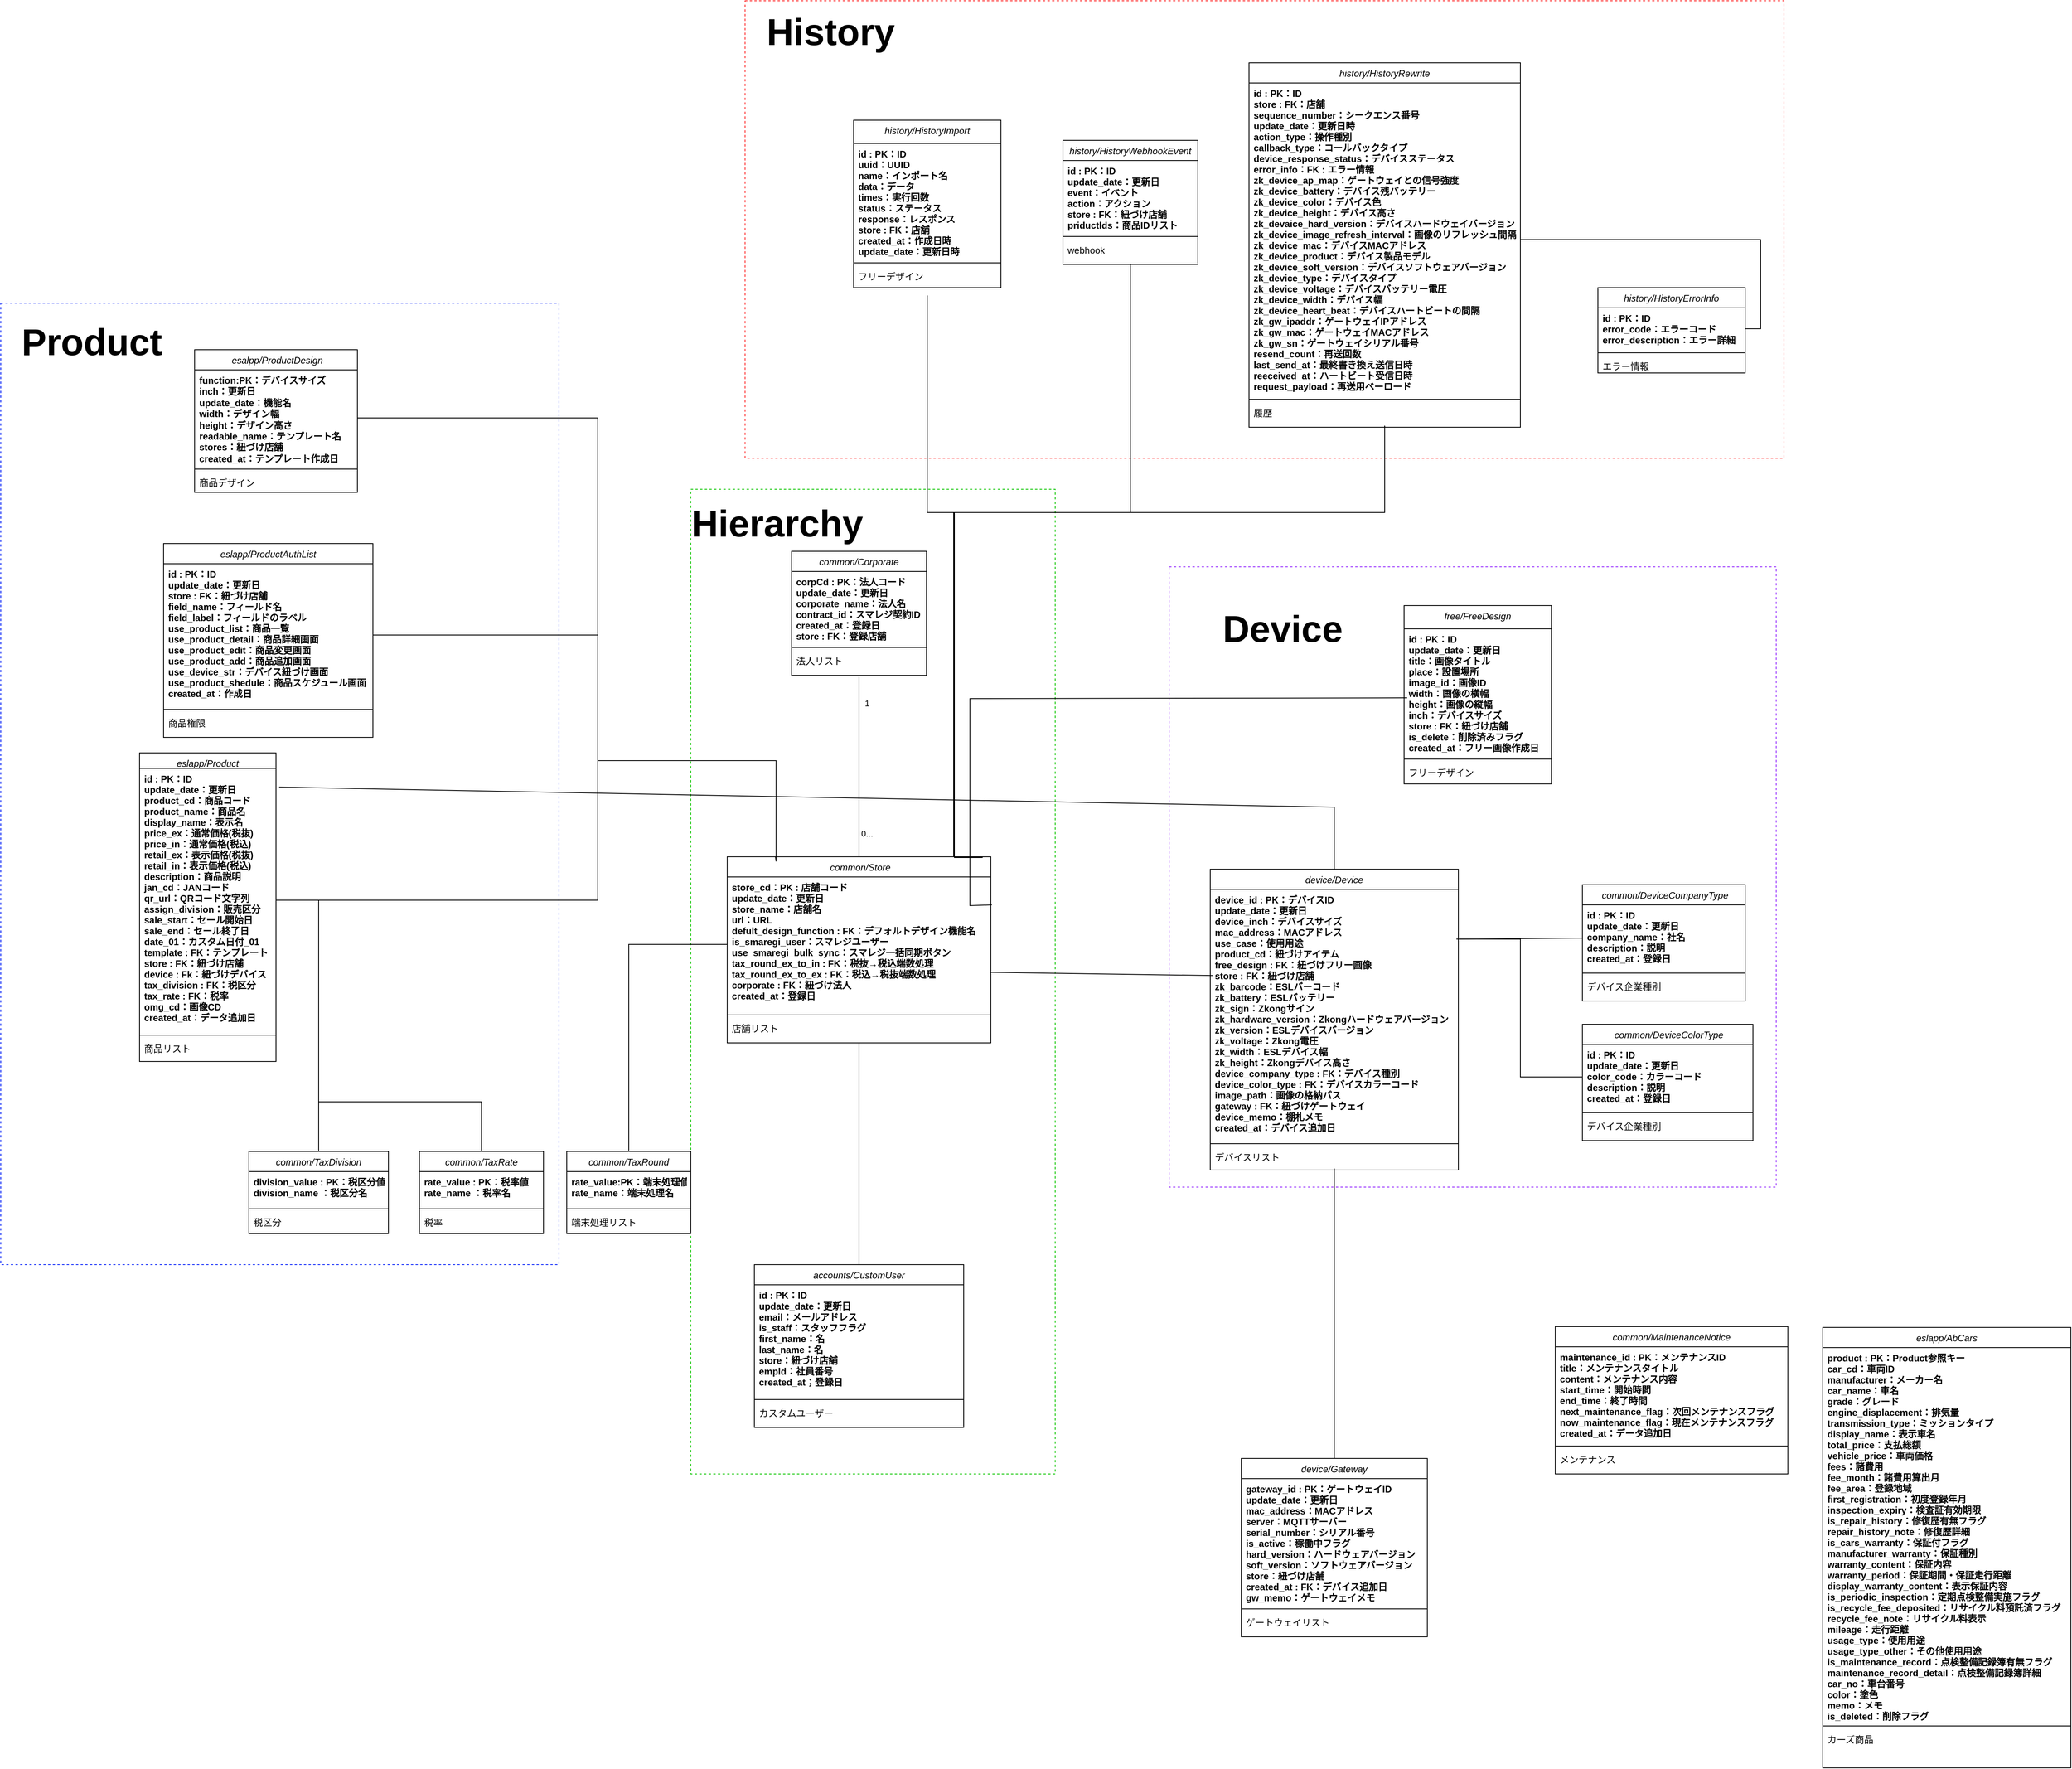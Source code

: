 <mxfile version="28.2.7">
  <diagram id="C5RBs43oDa-KdzZeNtuy" name="Page-1">
    <mxGraphModel dx="5580" dy="3646" grid="1" gridSize="10" guides="1" tooltips="1" connect="1" arrows="1" fold="1" page="1" pageScale="1" pageWidth="827" pageHeight="1169" math="0" shadow="0">
      <root>
        <mxCell id="WIyWlLk6GJQsqaUBKTNV-0" />
        <mxCell id="WIyWlLk6GJQsqaUBKTNV-1" parent="WIyWlLk6GJQsqaUBKTNV-0" />
        <mxCell id="QFx3BXkkmOUDL_PEr2bq-45" value="" style="rounded=0;whiteSpace=wrap;html=1;fillColor=none;dashed=1;strokeColor=#9933FF;" vertex="1" parent="WIyWlLk6GJQsqaUBKTNV-1">
          <mxGeometry x="827" y="-30" width="783" height="800" as="geometry" />
        </mxCell>
        <mxCell id="QFx3BXkkmOUDL_PEr2bq-41" value="" style="rounded=0;whiteSpace=wrap;html=1;fillColor=none;dashed=1;strokeColor=light-dark(#16c809, #ededed);" vertex="1" parent="WIyWlLk6GJQsqaUBKTNV-1">
          <mxGeometry x="210" y="-130" width="470" height="1270" as="geometry" />
        </mxCell>
        <mxCell id="QFx3BXkkmOUDL_PEr2bq-38" value="" style="rounded=0;whiteSpace=wrap;html=1;fillColor=none;dashed=1;strokeColor=light-dark(#0b27f9, #ededed);" vertex="1" parent="WIyWlLk6GJQsqaUBKTNV-1">
          <mxGeometry x="-680" y="-370" width="720" height="1240" as="geometry" />
        </mxCell>
        <mxCell id="QFx3BXkkmOUDL_PEr2bq-35" value="" style="rounded=0;whiteSpace=wrap;html=1;dashed=1;strokeColor=#FF3333;gradientColor=none;fillColor=none;" vertex="1" parent="WIyWlLk6GJQsqaUBKTNV-1">
          <mxGeometry x="280" y="-760" width="1340" height="590" as="geometry" />
        </mxCell>
        <mxCell id="NXgZ4A84toReOTDwIVSD-4" value="common/Corporate" style="swimlane;fontStyle=2;align=center;verticalAlign=top;childLayout=stackLayout;horizontal=1;startSize=26;horizontalStack=0;resizeParent=1;resizeLast=0;collapsible=1;marginBottom=0;rounded=0;shadow=0;strokeWidth=1;fontSize=12;" parent="WIyWlLk6GJQsqaUBKTNV-1" vertex="1">
          <mxGeometry x="340" y="-50" width="174" height="160" as="geometry">
            <mxRectangle x="300" y="30" width="160" height="26" as="alternateBounds" />
          </mxGeometry>
        </mxCell>
        <mxCell id="NXgZ4A84toReOTDwIVSD-5" value="corpCd : PK：法人コード&#xa;update_date：更新日&#xa;corporate_name：法人名&#xa;contract_id：スマレジ契約ID&#xa;created_at：登録日&#xa;store : FK：登録店舗" style="text;align=left;verticalAlign=top;spacingLeft=4;spacingRight=4;overflow=hidden;rotatable=0;points=[[0,0.5],[1,0.5]];portConstraint=eastwest;fontStyle=1" parent="NXgZ4A84toReOTDwIVSD-4" vertex="1">
          <mxGeometry y="26" width="174" height="94" as="geometry" />
        </mxCell>
        <mxCell id="NXgZ4A84toReOTDwIVSD-6" value="" style="line;html=1;strokeWidth=1;align=left;verticalAlign=middle;spacingTop=-1;spacingLeft=3;spacingRight=3;rotatable=0;labelPosition=right;points=[];portConstraint=eastwest;" parent="NXgZ4A84toReOTDwIVSD-4" vertex="1">
          <mxGeometry y="120" width="174" height="8" as="geometry" />
        </mxCell>
        <mxCell id="NXgZ4A84toReOTDwIVSD-7" value="法人リスト&#xa;" style="text;align=left;verticalAlign=top;spacingLeft=4;spacingRight=4;overflow=hidden;rotatable=0;points=[[0,0.5],[1,0.5]];portConstraint=eastwest;" parent="NXgZ4A84toReOTDwIVSD-4" vertex="1">
          <mxGeometry y="128" width="174" height="28" as="geometry" />
        </mxCell>
        <mxCell id="NXgZ4A84toReOTDwIVSD-8" style="edgeStyle=orthogonalEdgeStyle;rounded=0;orthogonalLoop=1;jettySize=auto;html=1;entryX=0.5;entryY=1;entryDx=0;entryDy=0;endArrow=none;endFill=0;" parent="WIyWlLk6GJQsqaUBKTNV-1" source="NXgZ4A84toReOTDwIVSD-11" target="NXgZ4A84toReOTDwIVSD-4" edge="1">
          <mxGeometry relative="1" as="geometry" />
        </mxCell>
        <mxCell id="NXgZ4A84toReOTDwIVSD-9" value="0..." style="edgeLabel;html=1;align=center;verticalAlign=middle;resizable=0;points=[];" parent="NXgZ4A84toReOTDwIVSD-8" vertex="1" connectable="0">
          <mxGeometry x="-0.743" relative="1" as="geometry">
            <mxPoint x="10" as="offset" />
          </mxGeometry>
        </mxCell>
        <mxCell id="NXgZ4A84toReOTDwIVSD-10" value="1" style="edgeLabel;html=1;align=center;verticalAlign=middle;resizable=0;points=[];" parent="NXgZ4A84toReOTDwIVSD-8" vertex="1" connectable="0">
          <mxGeometry x="0.698" y="1" relative="1" as="geometry">
            <mxPoint x="11" as="offset" />
          </mxGeometry>
        </mxCell>
        <mxCell id="QFx3BXkkmOUDL_PEr2bq-30" style="edgeStyle=orthogonalEdgeStyle;rounded=0;orthogonalLoop=1;jettySize=auto;html=1;entryX=0.5;entryY=0;entryDx=0;entryDy=0;endArrow=none;endFill=0;" edge="1" parent="WIyWlLk6GJQsqaUBKTNV-1" source="NXgZ4A84toReOTDwIVSD-11" target="QFx3BXkkmOUDL_PEr2bq-25">
          <mxGeometry relative="1" as="geometry" />
        </mxCell>
        <mxCell id="NXgZ4A84toReOTDwIVSD-11" value=" common/Store" style="swimlane;fontStyle=2;align=center;verticalAlign=top;childLayout=stackLayout;horizontal=1;startSize=26;horizontalStack=0;resizeParent=1;resizeLast=0;collapsible=1;marginBottom=0;rounded=0;shadow=0;strokeWidth=1;" parent="WIyWlLk6GJQsqaUBKTNV-1" vertex="1">
          <mxGeometry x="257" y="344" width="340" height="240" as="geometry">
            <mxRectangle x="300" y="30" width="160" height="26" as="alternateBounds" />
          </mxGeometry>
        </mxCell>
        <mxCell id="NXgZ4A84toReOTDwIVSD-12" value="store_cd：PK : 店舗コード&#xa;update_date：更新日&#xa;store_name：店舗名&#xa;url：URL&#xa;defult_design_function : FK：デフォルトデザイン機能名&#xa;is_smaregi_user：スマレジユーザー&#xa;use_smaregi_bulk_sync：スマレジ一括同期ボタン&#xa;tax_round_ex_to_in : FK：税抜→税込端数処理&#xa;tax_round_ex_to_ex : FK：税込→税抜端数処理&#xa;corporate : FK：紐づけ法人&#xa;created_at：登録日" style="text;align=left;verticalAlign=top;spacingLeft=4;spacingRight=4;overflow=hidden;rotatable=0;points=[[0,0.5],[1,0.5]];portConstraint=eastwest;fontStyle=1" parent="NXgZ4A84toReOTDwIVSD-11" vertex="1">
          <mxGeometry y="26" width="340" height="174" as="geometry" />
        </mxCell>
        <mxCell id="NXgZ4A84toReOTDwIVSD-13" value="" style="line;html=1;strokeWidth=1;align=left;verticalAlign=middle;spacingTop=-1;spacingLeft=3;spacingRight=3;rotatable=0;labelPosition=right;points=[];portConstraint=eastwest;" parent="NXgZ4A84toReOTDwIVSD-11" vertex="1">
          <mxGeometry y="200" width="340" height="8" as="geometry" />
        </mxCell>
        <mxCell id="NXgZ4A84toReOTDwIVSD-14" value="店舗リスト" style="text;align=left;verticalAlign=top;spacingLeft=4;spacingRight=4;overflow=hidden;rotatable=0;points=[[0,0.5],[1,0.5]];portConstraint=eastwest;" parent="NXgZ4A84toReOTDwIVSD-11" vertex="1">
          <mxGeometry y="208" width="340" height="32" as="geometry" />
        </mxCell>
        <mxCell id="NXgZ4A84toReOTDwIVSD-25" value="common/TaxRound" style="swimlane;fontStyle=2;align=center;verticalAlign=top;childLayout=stackLayout;horizontal=1;startSize=26;horizontalStack=0;resizeParent=1;resizeLast=0;collapsible=1;marginBottom=0;rounded=0;shadow=0;strokeWidth=1;" parent="WIyWlLk6GJQsqaUBKTNV-1" vertex="1">
          <mxGeometry x="50" y="724" width="160" height="106" as="geometry">
            <mxRectangle x="300" y="30" width="160" height="26" as="alternateBounds" />
          </mxGeometry>
        </mxCell>
        <mxCell id="NXgZ4A84toReOTDwIVSD-26" value="rate_value:PK：端末処理値&#xa;rate_name：端末処理名" style="text;align=left;verticalAlign=top;spacingLeft=4;spacingRight=4;overflow=hidden;rotatable=0;points=[[0,0.5],[1,0.5]];portConstraint=eastwest;fontStyle=1" parent="NXgZ4A84toReOTDwIVSD-25" vertex="1">
          <mxGeometry y="26" width="160" height="44" as="geometry" />
        </mxCell>
        <mxCell id="NXgZ4A84toReOTDwIVSD-27" value="" style="line;html=1;strokeWidth=1;align=left;verticalAlign=middle;spacingTop=-1;spacingLeft=3;spacingRight=3;rotatable=0;labelPosition=right;points=[];portConstraint=eastwest;" parent="NXgZ4A84toReOTDwIVSD-25" vertex="1">
          <mxGeometry y="70" width="160" height="8" as="geometry" />
        </mxCell>
        <mxCell id="NXgZ4A84toReOTDwIVSD-28" value="端末処理リスト" style="text;align=left;verticalAlign=top;spacingLeft=4;spacingRight=4;overflow=hidden;rotatable=0;points=[[0,0.5],[1,0.5]];portConstraint=eastwest;" parent="NXgZ4A84toReOTDwIVSD-25" vertex="1">
          <mxGeometry y="78" width="160" height="28" as="geometry" />
        </mxCell>
        <mxCell id="Pno1ttmy5kFu47ZSBByE-0" value="&lt;span style=&quot;font-style: italic; font-weight: 400; text-wrap-mode: nowrap;&quot;&gt;&amp;nbsp;esalpp/ProductDesign&lt;/span&gt;" style="swimlane;fontStyle=1;align=center;verticalAlign=top;childLayout=stackLayout;horizontal=1;startSize=26;horizontalStack=0;resizeParent=1;resizeParentMax=0;resizeLast=0;collapsible=1;marginBottom=0;whiteSpace=wrap;html=1;" parent="WIyWlLk6GJQsqaUBKTNV-1" vertex="1">
          <mxGeometry x="-430" y="-310" width="210" height="184" as="geometry" />
        </mxCell>
        <mxCell id="Pno1ttmy5kFu47ZSBByE-1" value="&lt;span style=&quot;font-weight: 700; text-wrap-mode: nowrap;&quot;&gt;function:PK：デバイスサイズ&lt;/span&gt;&lt;br style=&quot;padding: 0px; margin: 0px; font-weight: 700; text-wrap-mode: nowrap;&quot;&gt;&lt;span style=&quot;font-weight: 700; text-wrap-mode: nowrap;&quot;&gt;inch：更新日&lt;/span&gt;&lt;br style=&quot;padding: 0px; margin: 0px; font-weight: 700; text-wrap-mode: nowrap;&quot;&gt;&lt;span style=&quot;font-weight: 700; text-wrap-mode: nowrap;&quot;&gt;update_date：機能名&lt;/span&gt;&lt;br style=&quot;padding: 0px; margin: 0px; font-weight: 700; text-wrap-mode: nowrap;&quot;&gt;&lt;span style=&quot;font-weight: 700; text-wrap-mode: nowrap;&quot;&gt;width：デザイン幅&lt;/span&gt;&lt;br style=&quot;padding: 0px; margin: 0px; font-weight: 700; text-wrap-mode: nowrap;&quot;&gt;&lt;span style=&quot;font-weight: 700; text-wrap-mode: nowrap;&quot;&gt;height：デザイン高さ&lt;/span&gt;&lt;br style=&quot;padding: 0px; margin: 0px; font-weight: 700; text-wrap-mode: nowrap;&quot;&gt;&lt;span style=&quot;font-weight: 700; text-wrap-mode: nowrap;&quot;&gt;readable_name：テンプレート名&lt;/span&gt;&lt;div&gt;&lt;span style=&quot;font-weight: 700; text-wrap-mode: nowrap;&quot;&gt;stores：紐づけ店舗&lt;/span&gt;&lt;/div&gt;&lt;div&gt;&lt;span style=&quot;font-weight: 700; text-wrap-mode: nowrap;&quot;&gt;created_at：テンプレート作成日&lt;/span&gt;&lt;/div&gt;" style="text;strokeColor=none;fillColor=none;align=left;verticalAlign=top;spacingLeft=4;spacingRight=4;overflow=hidden;rotatable=0;points=[[0,0.5],[1,0.5]];portConstraint=eastwest;whiteSpace=wrap;html=1;" parent="Pno1ttmy5kFu47ZSBByE-0" vertex="1">
          <mxGeometry y="26" width="210" height="124" as="geometry" />
        </mxCell>
        <mxCell id="Pno1ttmy5kFu47ZSBByE-2" value="" style="line;strokeWidth=1;fillColor=none;align=left;verticalAlign=middle;spacingTop=-1;spacingLeft=3;spacingRight=3;rotatable=0;labelPosition=right;points=[];portConstraint=eastwest;strokeColor=inherit;" parent="Pno1ttmy5kFu47ZSBByE-0" vertex="1">
          <mxGeometry y="150" width="210" height="8" as="geometry" />
        </mxCell>
        <mxCell id="Pno1ttmy5kFu47ZSBByE-3" value="商品デザイン" style="text;strokeColor=none;fillColor=none;align=left;verticalAlign=top;spacingLeft=4;spacingRight=4;overflow=hidden;rotatable=0;points=[[0,0.5],[1,0.5]];portConstraint=eastwest;whiteSpace=wrap;html=1;" parent="Pno1ttmy5kFu47ZSBByE-0" vertex="1">
          <mxGeometry y="158" width="210" height="26" as="geometry" />
        </mxCell>
        <mxCell id="AQlH8xHfYI-n4TNM5PLH-1" value="device/Device" style="swimlane;fontStyle=2;align=center;verticalAlign=top;childLayout=stackLayout;horizontal=1;startSize=26;horizontalStack=0;resizeParent=1;resizeLast=0;collapsible=1;marginBottom=0;rounded=0;shadow=0;strokeWidth=1;" parent="WIyWlLk6GJQsqaUBKTNV-1" vertex="1">
          <mxGeometry x="880" y="360" width="320" height="388" as="geometry">
            <mxRectangle x="300" y="30" width="160" height="26" as="alternateBounds" />
          </mxGeometry>
        </mxCell>
        <mxCell id="AQlH8xHfYI-n4TNM5PLH-2" value="device_id : PK：デバイスID&#xa;update_date：更新日&#xa;device_inch：デバイスサイズ&#xa;mac_address：MACアドレス&#xa;use_case：使用用途&#xa;product_cd：紐づけアイテム&#xa;free_design : FK：紐づけフリー画像&#xa;store : FK：紐づけ店舗&#xa;zk_barcode：ESLバーコード&#xa;zk_battery：ESLバッテリー&#xa;zk_sign：Zkongサイン&#xa;zk_hardware_version：Zkongハードウェアバージョン&#xa;zk_version：ESLデバイスバージョン&#xa;zk_voltage：Zkong電圧&#xa;zk_width：ESLデバイス幅&#xa;zk_height：Zkongデバイス高さ&#xa;device_company_type : FK：デバイス種別&#xa;device_color_type : FK：デバイスカラーコード&#xa;image_path：画像の格納パス&#xa;gateway : FK：紐づけゲートウェイ&#xa;device_memo：棚札メモ&#xa;created_at：デバイス追加日" style="text;align=left;verticalAlign=top;spacingLeft=4;spacingRight=4;overflow=hidden;rotatable=0;points=[[0,0.5],[1,0.5]];portConstraint=eastwest;fontStyle=1" parent="AQlH8xHfYI-n4TNM5PLH-1" vertex="1">
          <mxGeometry y="26" width="320" height="324" as="geometry" />
        </mxCell>
        <mxCell id="AQlH8xHfYI-n4TNM5PLH-3" value="" style="line;html=1;strokeWidth=1;align=left;verticalAlign=middle;spacingTop=-1;spacingLeft=3;spacingRight=3;rotatable=0;labelPosition=right;points=[];portConstraint=eastwest;" parent="AQlH8xHfYI-n4TNM5PLH-1" vertex="1">
          <mxGeometry y="350" width="320" height="8" as="geometry" />
        </mxCell>
        <mxCell id="AQlH8xHfYI-n4TNM5PLH-4" value="デバイスリスト" style="text;align=left;verticalAlign=top;spacingLeft=4;spacingRight=4;overflow=hidden;rotatable=0;points=[[0,0.5],[1,0.5]];portConstraint=eastwest;" parent="AQlH8xHfYI-n4TNM5PLH-1" vertex="1">
          <mxGeometry y="358" width="320" height="30" as="geometry" />
        </mxCell>
        <mxCell id="AQlH8xHfYI-n4TNM5PLH-5" value="device/Gateway" style="swimlane;fontStyle=2;align=center;verticalAlign=top;childLayout=stackLayout;horizontal=1;startSize=26;horizontalStack=0;resizeParent=1;resizeLast=0;collapsible=1;marginBottom=0;rounded=0;shadow=0;strokeWidth=1;" parent="WIyWlLk6GJQsqaUBKTNV-1" vertex="1">
          <mxGeometry x="920" y="1120" width="240" height="230" as="geometry">
            <mxRectangle x="300" y="30" width="160" height="26" as="alternateBounds" />
          </mxGeometry>
        </mxCell>
        <mxCell id="AQlH8xHfYI-n4TNM5PLH-6" value="gateway_id : PK：ゲートウェイID&#xa;update_date：更新日&#xa;mac_address：MACアドレス&#xa;server：MQTTサーバー&#xa;serial_number：シリアル番号&#xa;is_active：稼働中フラグ&#xa;hard_version：ハードウェアバージョン&#xa;soft_version：ソフトウェアバージョン&#xa;store：紐づけ店舗&#xa;created_at : FK：デバイス追加日&#xa;gw_memo：ゲートウェイメモ" style="text;align=left;verticalAlign=top;spacingLeft=4;spacingRight=4;overflow=hidden;rotatable=0;points=[[0,0.5],[1,0.5]];portConstraint=eastwest;fontStyle=1" parent="AQlH8xHfYI-n4TNM5PLH-5" vertex="1">
          <mxGeometry y="26" width="240" height="164" as="geometry" />
        </mxCell>
        <mxCell id="AQlH8xHfYI-n4TNM5PLH-7" value="" style="line;html=1;strokeWidth=1;align=left;verticalAlign=middle;spacingTop=-1;spacingLeft=3;spacingRight=3;rotatable=0;labelPosition=right;points=[];portConstraint=eastwest;" parent="AQlH8xHfYI-n4TNM5PLH-5" vertex="1">
          <mxGeometry y="190" width="240" height="8" as="geometry" />
        </mxCell>
        <mxCell id="AQlH8xHfYI-n4TNM5PLH-8" value="ゲートウェイリスト" style="text;align=left;verticalAlign=top;spacingLeft=4;spacingRight=4;overflow=hidden;rotatable=0;points=[[0,0.5],[1,0.5]];portConstraint=eastwest;" parent="AQlH8xHfYI-n4TNM5PLH-5" vertex="1">
          <mxGeometry y="198" width="240" height="32" as="geometry" />
        </mxCell>
        <mxCell id="AQlH8xHfYI-n4TNM5PLH-10" value=" common/DeviceCompanyType" style="swimlane;fontStyle=2;align=center;verticalAlign=top;childLayout=stackLayout;horizontal=1;startSize=26;horizontalStack=0;resizeParent=1;resizeLast=0;collapsible=1;marginBottom=0;rounded=0;shadow=0;strokeWidth=1;" parent="WIyWlLk6GJQsqaUBKTNV-1" vertex="1">
          <mxGeometry x="1360" y="380" width="210" height="150" as="geometry">
            <mxRectangle x="300" y="30" width="160" height="26" as="alternateBounds" />
          </mxGeometry>
        </mxCell>
        <mxCell id="AQlH8xHfYI-n4TNM5PLH-11" value="id : PK：ID&#xa;update_date：更新日&#xa;company_name：社名&#xa;description：説明&#xa;created_at：登録日" style="text;align=left;verticalAlign=top;spacingLeft=4;spacingRight=4;overflow=hidden;rotatable=0;points=[[0,0.5],[1,0.5]];portConstraint=eastwest;fontStyle=1" parent="AQlH8xHfYI-n4TNM5PLH-10" vertex="1">
          <mxGeometry y="26" width="210" height="84" as="geometry" />
        </mxCell>
        <mxCell id="AQlH8xHfYI-n4TNM5PLH-12" value="" style="line;html=1;strokeWidth=1;align=left;verticalAlign=middle;spacingTop=-1;spacingLeft=3;spacingRight=3;rotatable=0;labelPosition=right;points=[];portConstraint=eastwest;" parent="AQlH8xHfYI-n4TNM5PLH-10" vertex="1">
          <mxGeometry y="110" width="210" height="8" as="geometry" />
        </mxCell>
        <mxCell id="AQlH8xHfYI-n4TNM5PLH-13" value="デバイス企業種別" style="text;align=left;verticalAlign=top;spacingLeft=4;spacingRight=4;overflow=hidden;rotatable=0;points=[[0,0.5],[1,0.5]];portConstraint=eastwest;" parent="AQlH8xHfYI-n4TNM5PLH-10" vertex="1">
          <mxGeometry y="118" width="210" height="32" as="geometry" />
        </mxCell>
        <mxCell id="AQlH8xHfYI-n4TNM5PLH-17" value=" common/DeviceColorType" style="swimlane;fontStyle=2;align=center;verticalAlign=top;childLayout=stackLayout;horizontal=1;startSize=26;horizontalStack=0;resizeParent=1;resizeLast=0;collapsible=1;marginBottom=0;rounded=0;shadow=0;strokeWidth=1;" parent="WIyWlLk6GJQsqaUBKTNV-1" vertex="1">
          <mxGeometry x="1360" y="560" width="220" height="150" as="geometry">
            <mxRectangle x="300" y="30" width="160" height="26" as="alternateBounds" />
          </mxGeometry>
        </mxCell>
        <mxCell id="AQlH8xHfYI-n4TNM5PLH-18" value="id : PK：ID&#xa;update_date：更新日&#xa;color_code：カラーコード&#xa;description：説明&#xa;created_at：登録日" style="text;align=left;verticalAlign=top;spacingLeft=4;spacingRight=4;overflow=hidden;rotatable=0;points=[[0,0.5],[1,0.5]];portConstraint=eastwest;fontStyle=1" parent="AQlH8xHfYI-n4TNM5PLH-17" vertex="1">
          <mxGeometry y="26" width="220" height="84" as="geometry" />
        </mxCell>
        <mxCell id="AQlH8xHfYI-n4TNM5PLH-19" value="" style="line;html=1;strokeWidth=1;align=left;verticalAlign=middle;spacingTop=-1;spacingLeft=3;spacingRight=3;rotatable=0;labelPosition=right;points=[];portConstraint=eastwest;" parent="AQlH8xHfYI-n4TNM5PLH-17" vertex="1">
          <mxGeometry y="110" width="220" height="8" as="geometry" />
        </mxCell>
        <mxCell id="AQlH8xHfYI-n4TNM5PLH-20" value="デバイス企業種別" style="text;align=left;verticalAlign=top;spacingLeft=4;spacingRight=4;overflow=hidden;rotatable=0;points=[[0,0.5],[1,0.5]];portConstraint=eastwest;" parent="AQlH8xHfYI-n4TNM5PLH-17" vertex="1">
          <mxGeometry y="118" width="220" height="32" as="geometry" />
        </mxCell>
        <mxCell id="AQlH8xHfYI-n4TNM5PLH-22" style="edgeStyle=none;curved=1;rounded=0;orthogonalLoop=1;jettySize=auto;html=1;entryX=0.5;entryY=0.933;entryDx=0;entryDy=0;entryPerimeter=0;fontSize=12;startSize=8;endSize=8;endArrow=none;endFill=0;" parent="WIyWlLk6GJQsqaUBKTNV-1" source="AQlH8xHfYI-n4TNM5PLH-5" target="AQlH8xHfYI-n4TNM5PLH-4" edge="1">
          <mxGeometry relative="1" as="geometry" />
        </mxCell>
        <mxCell id="AQlH8xHfYI-n4TNM5PLH-24" style="edgeStyle=none;curved=1;rounded=0;orthogonalLoop=1;jettySize=auto;html=1;fontSize=12;startSize=8;endSize=8;exitX=0.996;exitY=0.707;exitDx=0;exitDy=0;exitPerimeter=0;endArrow=none;endFill=0;entryX=0.01;entryY=0.343;entryDx=0;entryDy=0;entryPerimeter=0;" parent="WIyWlLk6GJQsqaUBKTNV-1" source="NXgZ4A84toReOTDwIVSD-12" target="AQlH8xHfYI-n4TNM5PLH-2" edge="1">
          <mxGeometry relative="1" as="geometry">
            <mxPoint x="510" y="490" as="sourcePoint" />
          </mxGeometry>
        </mxCell>
        <mxCell id="AQlH8xHfYI-n4TNM5PLH-60" style="edgeStyle=none;curved=0;rounded=0;orthogonalLoop=1;jettySize=auto;html=1;entryX=0.5;entryY=0;entryDx=0;entryDy=0;fontSize=12;startSize=8;endSize=8;endArrow=none;endFill=0;" parent="WIyWlLk6GJQsqaUBKTNV-1" target="AQlH8xHfYI-n4TNM5PLH-46" edge="1">
          <mxGeometry relative="1" as="geometry">
            <Array as="points">
              <mxPoint x="-270" y="660" />
              <mxPoint x="-60" y="660" />
            </Array>
            <mxPoint x="-270" y="400" as="sourcePoint" />
          </mxGeometry>
        </mxCell>
        <mxCell id="AQlH8xHfYI-n4TNM5PLH-31" value="eslapp/Product" style="swimlane;fontStyle=2;align=center;verticalAlign=top;childLayout=stackLayout;horizontal=1;startSize=20;horizontalStack=0;resizeParent=1;resizeLast=0;collapsible=1;marginBottom=0;rounded=0;shadow=0;strokeWidth=1;" parent="WIyWlLk6GJQsqaUBKTNV-1" vertex="1">
          <mxGeometry x="-501" y="210" width="176" height="398" as="geometry">
            <mxRectangle x="300" y="30" width="160" height="26" as="alternateBounds" />
          </mxGeometry>
        </mxCell>
        <mxCell id="AQlH8xHfYI-n4TNM5PLH-32" value="id : PK：ID&#xa;update_date：更新日&#xa;product_cd：商品コード&#xa;product_name：商品名&#xa;display_name：表示名&#xa;price_ex：通常価格(税抜)&#xa;price_in：通常価格(税込)&#xa;retail_ex：表示価格(税抜)&#xa;retail_in：表示価格(税込)&#xa;description：商品説明&#xa;jan_cd：JANコード&#xa;qr_url：QRコード文字列&#xa;assign_division：販売区分&#xa;sale_start：セール開始日&#xa;sale_end：セール終了日&#xa;date_01：カスタム日付_01&#xa;template : FK：テンプレート&#xa;store : FK：紐づけ店舗&#xa;device : Fk：紐づけデバイス&#xa;tax_division : FK：税区分&#xa;tax_rate : FK：税率&#xa;omg_cd：画像CD&#xa;created_at：データ追加日" style="text;align=left;verticalAlign=top;spacingLeft=4;spacingRight=4;overflow=hidden;rotatable=0;points=[[0,0.5],[1,0.5]];portConstraint=eastwest;fontStyle=1" parent="AQlH8xHfYI-n4TNM5PLH-31" vertex="1">
          <mxGeometry y="20" width="176" height="340" as="geometry" />
        </mxCell>
        <mxCell id="AQlH8xHfYI-n4TNM5PLH-33" value="" style="line;html=1;strokeWidth=1;align=left;verticalAlign=middle;spacingTop=-1;spacingLeft=3;spacingRight=3;rotatable=0;labelPosition=right;points=[];portConstraint=eastwest;" parent="AQlH8xHfYI-n4TNM5PLH-31" vertex="1">
          <mxGeometry y="360" width="176" height="8" as="geometry" />
        </mxCell>
        <mxCell id="AQlH8xHfYI-n4TNM5PLH-34" value="商品リスト" style="text;align=left;verticalAlign=top;spacingLeft=4;spacingRight=4;overflow=hidden;rotatable=0;points=[[0,0.5],[1,0.5]];portConstraint=eastwest;" parent="AQlH8xHfYI-n4TNM5PLH-31" vertex="1">
          <mxGeometry y="368" width="176" height="30" as="geometry" />
        </mxCell>
        <mxCell id="AQlH8xHfYI-n4TNM5PLH-38" style="edgeStyle=none;curved=0;rounded=0;orthogonalLoop=1;jettySize=auto;html=1;entryX=0.5;entryY=0;entryDx=0;entryDy=0;fontSize=12;startSize=8;endSize=8;strokeColor=light-dark(#000000,#EDEDED);exitX=1.023;exitY=0.071;exitDx=0;exitDy=0;exitPerimeter=0;endArrow=none;endFill=0;" parent="WIyWlLk6GJQsqaUBKTNV-1" source="AQlH8xHfYI-n4TNM5PLH-32" target="AQlH8xHfYI-n4TNM5PLH-1" edge="1">
          <mxGeometry relative="1" as="geometry">
            <Array as="points">
              <mxPoint x="1040" y="280" />
            </Array>
          </mxGeometry>
        </mxCell>
        <mxCell id="AQlH8xHfYI-n4TNM5PLH-42" value="common/TaxDivision" style="swimlane;fontStyle=2;align=center;verticalAlign=top;childLayout=stackLayout;horizontal=1;startSize=26;horizontalStack=0;resizeParent=1;resizeLast=0;collapsible=1;marginBottom=0;rounded=0;shadow=0;strokeWidth=1;" parent="WIyWlLk6GJQsqaUBKTNV-1" vertex="1">
          <mxGeometry x="-360" y="724" width="180" height="106" as="geometry">
            <mxRectangle x="300" y="30" width="160" height="26" as="alternateBounds" />
          </mxGeometry>
        </mxCell>
        <mxCell id="AQlH8xHfYI-n4TNM5PLH-43" value="division_value : PK：税区分値&#xa;division_name ：税区分名" style="text;align=left;verticalAlign=top;spacingLeft=4;spacingRight=4;overflow=hidden;rotatable=0;points=[[0,0.5],[1,0.5]];portConstraint=eastwest;fontStyle=1" parent="AQlH8xHfYI-n4TNM5PLH-42" vertex="1">
          <mxGeometry y="26" width="180" height="44" as="geometry" />
        </mxCell>
        <mxCell id="AQlH8xHfYI-n4TNM5PLH-44" value="" style="line;html=1;strokeWidth=1;align=left;verticalAlign=middle;spacingTop=-1;spacingLeft=3;spacingRight=3;rotatable=0;labelPosition=right;points=[];portConstraint=eastwest;" parent="AQlH8xHfYI-n4TNM5PLH-42" vertex="1">
          <mxGeometry y="70" width="180" height="8" as="geometry" />
        </mxCell>
        <mxCell id="AQlH8xHfYI-n4TNM5PLH-45" value="税区分" style="text;align=left;verticalAlign=top;spacingLeft=4;spacingRight=4;overflow=hidden;rotatable=0;points=[[0,0.5],[1,0.5]];portConstraint=eastwest;" parent="AQlH8xHfYI-n4TNM5PLH-42" vertex="1">
          <mxGeometry y="78" width="180" height="28" as="geometry" />
        </mxCell>
        <mxCell id="AQlH8xHfYI-n4TNM5PLH-46" value="common/TaxRate" style="swimlane;fontStyle=2;align=center;verticalAlign=top;childLayout=stackLayout;horizontal=1;startSize=26;horizontalStack=0;resizeParent=1;resizeLast=0;collapsible=1;marginBottom=0;rounded=0;shadow=0;strokeWidth=1;" parent="WIyWlLk6GJQsqaUBKTNV-1" vertex="1">
          <mxGeometry x="-140" y="724" width="160" height="106" as="geometry">
            <mxRectangle x="300" y="30" width="160" height="26" as="alternateBounds" />
          </mxGeometry>
        </mxCell>
        <mxCell id="AQlH8xHfYI-n4TNM5PLH-47" value="rate_value : PK：税率値&#xa;rate_name ：税率名" style="text;align=left;verticalAlign=top;spacingLeft=4;spacingRight=4;overflow=hidden;rotatable=0;points=[[0,0.5],[1,0.5]];portConstraint=eastwest;fontStyle=1" parent="AQlH8xHfYI-n4TNM5PLH-46" vertex="1">
          <mxGeometry y="26" width="160" height="44" as="geometry" />
        </mxCell>
        <mxCell id="AQlH8xHfYI-n4TNM5PLH-48" value="" style="line;html=1;strokeWidth=1;align=left;verticalAlign=middle;spacingTop=-1;spacingLeft=3;spacingRight=3;rotatable=0;labelPosition=right;points=[];portConstraint=eastwest;" parent="AQlH8xHfYI-n4TNM5PLH-46" vertex="1">
          <mxGeometry y="70" width="160" height="8" as="geometry" />
        </mxCell>
        <mxCell id="AQlH8xHfYI-n4TNM5PLH-49" value="税率" style="text;align=left;verticalAlign=top;spacingLeft=4;spacingRight=4;overflow=hidden;rotatable=0;points=[[0,0.5],[1,0.5]];portConstraint=eastwest;" parent="AQlH8xHfYI-n4TNM5PLH-46" vertex="1">
          <mxGeometry y="78" width="160" height="28" as="geometry" />
        </mxCell>
        <mxCell id="AQlH8xHfYI-n4TNM5PLH-54" value="common/MaintenanceNotice" style="swimlane;fontStyle=2;align=center;verticalAlign=top;childLayout=stackLayout;horizontal=1;startSize=26;horizontalStack=0;resizeParent=1;resizeLast=0;collapsible=1;marginBottom=0;rounded=0;shadow=0;strokeWidth=1;" parent="WIyWlLk6GJQsqaUBKTNV-1" vertex="1">
          <mxGeometry x="1325" y="950" width="300" height="190" as="geometry">
            <mxRectangle x="300" y="30" width="160" height="26" as="alternateBounds" />
          </mxGeometry>
        </mxCell>
        <mxCell id="AQlH8xHfYI-n4TNM5PLH-55" value="maintenance_id : PK：メンテナンスID&#xa;title：メンテナンスタイトル&#xa;content：メンテナンス内容&#xa;start_time：開始時間&#xa;end_time：終了時間&#xa;next_maintenance_flag：次回メンテナンスフラグ&#xa;now_maintenance_flag：現在メンテナンスフラグ&#xa;created_at：データ追加日" style="text;align=left;verticalAlign=top;spacingLeft=4;spacingRight=4;overflow=hidden;rotatable=0;points=[[0,0.5],[1,0.5]];portConstraint=eastwest;fontStyle=1" parent="AQlH8xHfYI-n4TNM5PLH-54" vertex="1">
          <mxGeometry y="26" width="300" height="124" as="geometry" />
        </mxCell>
        <mxCell id="AQlH8xHfYI-n4TNM5PLH-56" value="" style="line;html=1;strokeWidth=1;align=left;verticalAlign=middle;spacingTop=-1;spacingLeft=3;spacingRight=3;rotatable=0;labelPosition=right;points=[];portConstraint=eastwest;" parent="AQlH8xHfYI-n4TNM5PLH-54" vertex="1">
          <mxGeometry y="150" width="300" height="8" as="geometry" />
        </mxCell>
        <mxCell id="AQlH8xHfYI-n4TNM5PLH-57" value="メンテナンス" style="text;align=left;verticalAlign=top;spacingLeft=4;spacingRight=4;overflow=hidden;rotatable=0;points=[[0,0.5],[1,0.5]];portConstraint=eastwest;" parent="AQlH8xHfYI-n4TNM5PLH-54" vertex="1">
          <mxGeometry y="158" width="300" height="32" as="geometry" />
        </mxCell>
        <mxCell id="AQlH8xHfYI-n4TNM5PLH-58" style="edgeStyle=none;curved=0;rounded=0;orthogonalLoop=1;jettySize=auto;html=1;entryX=0.5;entryY=0;entryDx=0;entryDy=0;fontSize=12;startSize=8;endSize=8;endArrow=none;endFill=0;" parent="WIyWlLk6GJQsqaUBKTNV-1" source="AQlH8xHfYI-n4TNM5PLH-32" target="AQlH8xHfYI-n4TNM5PLH-42" edge="1">
          <mxGeometry relative="1" as="geometry">
            <Array as="points">
              <mxPoint x="-270" y="400" />
            </Array>
          </mxGeometry>
        </mxCell>
        <mxCell id="AQlH8xHfYI-n4TNM5PLH-61" value="eslapp/ProductAuthList" style="swimlane;fontStyle=2;align=center;verticalAlign=top;childLayout=stackLayout;horizontal=1;startSize=26;horizontalStack=0;resizeParent=1;resizeLast=0;collapsible=1;marginBottom=0;rounded=0;shadow=0;strokeWidth=1;" parent="WIyWlLk6GJQsqaUBKTNV-1" vertex="1">
          <mxGeometry x="-470" y="-60" width="270" height="250" as="geometry">
            <mxRectangle x="300" y="30" width="160" height="26" as="alternateBounds" />
          </mxGeometry>
        </mxCell>
        <mxCell id="AQlH8xHfYI-n4TNM5PLH-62" value="id : PK：ID&#xa;update_date：更新日&#xa;store : FK：紐づけ店舗&#xa;field_name：フィールド名&#xa;field_label：フィールドのラベル&#xa;use_product_list：商品一覧&#xa;use_product_detail：商品詳細画面&#xa;use_product_edit：商品変更画面&#xa;use_product_add：商品追加画面&#xa;use_device_str：デバイス紐づけ画面&#xa;use_product_shedule：商品スケジュール画面&#xa;created_at：作成日" style="text;align=left;verticalAlign=top;spacingLeft=4;spacingRight=4;overflow=hidden;rotatable=0;points=[[0,0.5],[1,0.5]];portConstraint=eastwest;fontStyle=1" parent="AQlH8xHfYI-n4TNM5PLH-61" vertex="1">
          <mxGeometry y="26" width="270" height="184" as="geometry" />
        </mxCell>
        <mxCell id="AQlH8xHfYI-n4TNM5PLH-63" value="" style="line;html=1;strokeWidth=1;align=left;verticalAlign=middle;spacingTop=-1;spacingLeft=3;spacingRight=3;rotatable=0;labelPosition=right;points=[];portConstraint=eastwest;" parent="AQlH8xHfYI-n4TNM5PLH-61" vertex="1">
          <mxGeometry y="210" width="270" height="8" as="geometry" />
        </mxCell>
        <mxCell id="AQlH8xHfYI-n4TNM5PLH-64" value="商品権限" style="text;align=left;verticalAlign=top;spacingLeft=4;spacingRight=4;overflow=hidden;rotatable=0;points=[[0,0.5],[1,0.5]];portConstraint=eastwest;" parent="AQlH8xHfYI-n4TNM5PLH-61" vertex="1">
          <mxGeometry y="218" width="270" height="32" as="geometry" />
        </mxCell>
        <mxCell id="AQlH8xHfYI-n4TNM5PLH-66" value="eslapp/AbCars" style="swimlane;fontStyle=2;align=center;verticalAlign=top;childLayout=stackLayout;horizontal=1;startSize=26;horizontalStack=0;resizeParent=1;resizeLast=0;collapsible=1;marginBottom=0;rounded=0;shadow=0;strokeWidth=1;" parent="WIyWlLk6GJQsqaUBKTNV-1" vertex="1">
          <mxGeometry x="1670" y="951" width="320" height="568" as="geometry">
            <mxRectangle x="300" y="30" width="160" height="26" as="alternateBounds" />
          </mxGeometry>
        </mxCell>
        <mxCell id="AQlH8xHfYI-n4TNM5PLH-67" value="product : PK：Product参照キー&#xa;car_cd：車両ID&#xa;manufacturer：メーカー名&#xa;car_name：車名&#xa;grade：グレード&#xa;engine_displacement：排気量&#xa;transmission_type：ミッションタイプ&#xa;display_name：表示車名&#xa;total_price：支払総額&#xa;vehicle_price：車両価格&#xa;fees：諸費用&#xa;fee_month：諸費用算出月&#xa;fee_area：登録地域&#xa;first_registration：初度登録年月&#xa;inspection_expiry：検査証有効期限&#xa;is_repair_history：修復歴有無フラグ&#xa;repair_history_note：修復歴詳細&#xa;is_cars_warranty：保証付フラグ&#xa;manufacturer_warranty：保証種別&#xa;warranty_content：保証内容&#xa;warranty_period：保証期間・保証走行距離&#xa;display_warranty_content：表示保証内容&#xa;is_periodic_inspection：定期点検整備実施フラグ&#xa;is_recycle_fee_deposited：リサイクル料預託済フラグ&#xa;recycle_fee_note：リサイクル料表示&#xa;mileage：走行距離&#xa;usage_type：使用用途&#xa;usage_type_other：その他使用用途&#xa;is_maintenance_record：点検整備記録簿有無フラグ&#xa;maintenance_record_detail：点検整備記録簿詳細&#xa;car_no：車台番号&#xa;color：塗色&#xa;memo：メモ&#xa;is_deleted：削除フラグ" style="text;align=left;verticalAlign=top;spacingLeft=4;spacingRight=4;overflow=hidden;rotatable=0;points=[[0,0.5],[1,0.5]];portConstraint=eastwest;fontStyle=1" parent="AQlH8xHfYI-n4TNM5PLH-66" vertex="1">
          <mxGeometry y="26" width="320" height="484" as="geometry" />
        </mxCell>
        <mxCell id="AQlH8xHfYI-n4TNM5PLH-68" value="" style="line;html=1;strokeWidth=1;align=left;verticalAlign=middle;spacingTop=-1;spacingLeft=3;spacingRight=3;rotatable=0;labelPosition=right;points=[];portConstraint=eastwest;" parent="AQlH8xHfYI-n4TNM5PLH-66" vertex="1">
          <mxGeometry y="510" width="320" height="8" as="geometry" />
        </mxCell>
        <mxCell id="AQlH8xHfYI-n4TNM5PLH-69" value="カーズ商品" style="text;align=left;verticalAlign=top;spacingLeft=4;spacingRight=4;overflow=hidden;rotatable=0;points=[[0,0.5],[1,0.5]];portConstraint=eastwest;" parent="AQlH8xHfYI-n4TNM5PLH-66" vertex="1">
          <mxGeometry y="518" width="320" height="30" as="geometry" />
        </mxCell>
        <mxCell id="AQlH8xHfYI-n4TNM5PLH-70" value="free/FreeDesign" style="swimlane;fontStyle=2;align=center;verticalAlign=top;childLayout=stackLayout;horizontal=1;startSize=30;horizontalStack=0;resizeParent=1;resizeLast=0;collapsible=1;marginBottom=0;rounded=0;shadow=0;strokeWidth=1;fontSize=12;" parent="WIyWlLk6GJQsqaUBKTNV-1" vertex="1">
          <mxGeometry x="1130" y="20" width="190" height="230" as="geometry">
            <mxRectangle x="300" y="30" width="160" height="26" as="alternateBounds" />
          </mxGeometry>
        </mxCell>
        <mxCell id="AQlH8xHfYI-n4TNM5PLH-71" value="id : PK：ID&#xa;update_date：更新日&#xa;title：画像タイトル&#xa;place：設置場所&#xa;image_id：画像ID&#xa;width：画像の横幅&#xa;height：画像の縦幅&#xa;inch：デバイスサイズ&#xa;store : FK：紐づけ店舗&#xa;is_delete：削除済みフラグ&#xa;created_at：フリー画像作成日" style="text;align=left;verticalAlign=top;spacingLeft=4;spacingRight=4;overflow=hidden;rotatable=0;points=[[0,0.5],[1,0.5]];portConstraint=eastwest;fontStyle=1" parent="AQlH8xHfYI-n4TNM5PLH-70" vertex="1">
          <mxGeometry y="30" width="190" height="164" as="geometry" />
        </mxCell>
        <mxCell id="AQlH8xHfYI-n4TNM5PLH-72" value="" style="line;html=1;strokeWidth=1;align=left;verticalAlign=middle;spacingTop=-1;spacingLeft=3;spacingRight=3;rotatable=0;labelPosition=right;points=[];portConstraint=eastwest;" parent="AQlH8xHfYI-n4TNM5PLH-70" vertex="1">
          <mxGeometry y="194" width="190" height="8" as="geometry" />
        </mxCell>
        <mxCell id="AQlH8xHfYI-n4TNM5PLH-73" value="フリーデザイン" style="text;align=left;verticalAlign=top;spacingLeft=4;spacingRight=4;overflow=hidden;rotatable=0;points=[[0,0.5],[1,0.5]];portConstraint=eastwest;" parent="AQlH8xHfYI-n4TNM5PLH-70" vertex="1">
          <mxGeometry y="202" width="190" height="28" as="geometry" />
        </mxCell>
        <mxCell id="AQlH8xHfYI-n4TNM5PLH-74" style="edgeStyle=none;curved=0;rounded=0;orthogonalLoop=1;jettySize=auto;html=1;entryX=0.021;entryY=0.543;entryDx=0;entryDy=0;entryPerimeter=0;fontSize=12;startSize=8;endSize=8;exitX=1.004;exitY=0.207;exitDx=0;exitDy=0;exitPerimeter=0;endArrow=none;endFill=0;" parent="WIyWlLk6GJQsqaUBKTNV-1" source="NXgZ4A84toReOTDwIVSD-12" target="AQlH8xHfYI-n4TNM5PLH-71" edge="1">
          <mxGeometry relative="1" as="geometry">
            <Array as="points">
              <mxPoint x="570" y="407" />
              <mxPoint x="570" y="140" />
            </Array>
          </mxGeometry>
        </mxCell>
        <mxCell id="AQlH8xHfYI-n4TNM5PLH-35" style="edgeStyle=none;curved=1;rounded=0;orthogonalLoop=1;jettySize=auto;html=1;fontSize=12;startSize=8;endSize=8;endArrow=none;endFill=0;entryX=1.005;entryY=0.198;entryDx=0;entryDy=0;entryPerimeter=0;" parent="WIyWlLk6GJQsqaUBKTNV-1" source="AQlH8xHfYI-n4TNM5PLH-11" edge="1" target="AQlH8xHfYI-n4TNM5PLH-2">
          <mxGeometry relative="1" as="geometry">
            <mxPoint x="990" y="448" as="targetPoint" />
          </mxGeometry>
        </mxCell>
        <mxCell id="QFx3BXkkmOUDL_PEr2bq-0" value="history/HistoryErrorInfo" style="swimlane;fontStyle=2;align=center;verticalAlign=top;childLayout=stackLayout;horizontal=1;startSize=26;horizontalStack=0;resizeParent=1;resizeLast=0;collapsible=1;marginBottom=0;rounded=0;shadow=0;strokeWidth=1;fontSize=12;" vertex="1" parent="WIyWlLk6GJQsqaUBKTNV-1">
          <mxGeometry x="1380" y="-390" width="190" height="110" as="geometry">
            <mxRectangle x="300" y="30" width="160" height="26" as="alternateBounds" />
          </mxGeometry>
        </mxCell>
        <mxCell id="QFx3BXkkmOUDL_PEr2bq-1" value="id : PK：ID&#xa;error_code：エラーコード&#xa;error_description：エラー詳細" style="text;align=left;verticalAlign=top;spacingLeft=4;spacingRight=4;overflow=hidden;rotatable=0;points=[[0,0.5],[1,0.5]];portConstraint=eastwest;fontStyle=1" vertex="1" parent="QFx3BXkkmOUDL_PEr2bq-0">
          <mxGeometry y="26" width="190" height="54" as="geometry" />
        </mxCell>
        <mxCell id="QFx3BXkkmOUDL_PEr2bq-2" value="" style="line;html=1;strokeWidth=1;align=left;verticalAlign=middle;spacingTop=-1;spacingLeft=3;spacingRight=3;rotatable=0;labelPosition=right;points=[];portConstraint=eastwest;" vertex="1" parent="QFx3BXkkmOUDL_PEr2bq-0">
          <mxGeometry y="80" width="190" height="8" as="geometry" />
        </mxCell>
        <mxCell id="QFx3BXkkmOUDL_PEr2bq-3" value="エラー情報" style="text;align=left;verticalAlign=top;spacingLeft=4;spacingRight=4;overflow=hidden;rotatable=0;points=[[0,0.5],[1,0.5]];portConstraint=eastwest;" vertex="1" parent="QFx3BXkkmOUDL_PEr2bq-0">
          <mxGeometry y="88" width="190" height="22" as="geometry" />
        </mxCell>
        <mxCell id="QFx3BXkkmOUDL_PEr2bq-4" value="history/HistoryRewrite" style="swimlane;fontStyle=2;align=center;verticalAlign=top;childLayout=stackLayout;horizontal=1;startSize=26;horizontalStack=0;resizeParent=1;resizeLast=0;collapsible=1;marginBottom=0;rounded=0;shadow=0;strokeWidth=1;" vertex="1" parent="WIyWlLk6GJQsqaUBKTNV-1">
          <mxGeometry x="930" y="-680" width="350" height="470" as="geometry">
            <mxRectangle x="300" y="30" width="160" height="26" as="alternateBounds" />
          </mxGeometry>
        </mxCell>
        <mxCell id="QFx3BXkkmOUDL_PEr2bq-5" value="id : PK：ID&#xa;store : FK：店舗&#xa;sequence_number：シークエンス番号&#xa;update_date：更新日時&#xa;action_type：操作種別&#xa;callback_type：コールバックタイプ&#xa;device_response_status：デバイスステータス&#xa;error_info：FK : エラー情報&#xa;zk_device_ap_map：ゲートウェイとの信号強度&#xa;zk_device_battery：デバイス残バッテリー&#xa;zk_device_color：デバイス色&#xa;zk_device_height：デバイス高さ&#xa;zk_devaice_hard_version：デバイスハードウェイバージョン&#xa;zk_device_image_refresh_interval：画像のリフレッシュ間隔&#xa;zk_device_mac：デバイスMACアドレス&#xa;zk_device_product：デバイス製品モデル&#xa;zk_device_soft_version：デバイスソフトウェアバージョン&#xa;zk_device_type：デバイスタイプ&#xa;zk_device_voltage：デバイスバッテリー電圧&#xa;zk_device_width：デバイス幅&#xa;zk_device_heart_beat：デバイスハートビートの間隔&#xa;zk_gw_ipaddr：ゲートウェイIPアドレス&#xa;zk_gw_mac：ゲートウェイMACアドレス&#xa;zk_gw_sn：ゲートウェイシリアル番号&#xa;resend_count：再送回数&#xa;last_send_at：最終書き換え送信日時&#xa;reeceived_at：ハートビート受信日時&#xa;request_payload：再送用ベーロード" style="text;align=left;verticalAlign=top;spacingLeft=4;spacingRight=4;overflow=hidden;rotatable=0;points=[[0,0.5],[1,0.5]];portConstraint=eastwest;fontStyle=1" vertex="1" parent="QFx3BXkkmOUDL_PEr2bq-4">
          <mxGeometry y="26" width="350" height="404" as="geometry" />
        </mxCell>
        <mxCell id="QFx3BXkkmOUDL_PEr2bq-6" value="" style="line;html=1;strokeWidth=1;align=left;verticalAlign=middle;spacingTop=-1;spacingLeft=3;spacingRight=3;rotatable=0;labelPosition=right;points=[];portConstraint=eastwest;" vertex="1" parent="QFx3BXkkmOUDL_PEr2bq-4">
          <mxGeometry y="430" width="350" height="8" as="geometry" />
        </mxCell>
        <mxCell id="QFx3BXkkmOUDL_PEr2bq-7" value="履歴" style="text;align=left;verticalAlign=top;spacingLeft=4;spacingRight=4;overflow=hidden;rotatable=0;points=[[0,0.5],[1,0.5]];portConstraint=eastwest;" vertex="1" parent="QFx3BXkkmOUDL_PEr2bq-4">
          <mxGeometry y="438" width="350" height="30" as="geometry" />
        </mxCell>
        <mxCell id="QFx3BXkkmOUDL_PEr2bq-9" style="edgeStyle=orthogonalEdgeStyle;rounded=0;orthogonalLoop=1;jettySize=auto;html=1;entryX=1;entryY=0.5;entryDx=0;entryDy=0;endArrow=none;endFill=0;" edge="1" parent="WIyWlLk6GJQsqaUBKTNV-1" source="QFx3BXkkmOUDL_PEr2bq-5" target="QFx3BXkkmOUDL_PEr2bq-1">
          <mxGeometry relative="1" as="geometry" />
        </mxCell>
        <mxCell id="QFx3BXkkmOUDL_PEr2bq-10" value="history/HistoryWebhookEvent" style="swimlane;fontStyle=2;align=center;verticalAlign=top;childLayout=stackLayout;horizontal=1;startSize=26;horizontalStack=0;resizeParent=1;resizeLast=0;collapsible=1;marginBottom=0;rounded=0;shadow=0;strokeWidth=1;fontSize=12;" vertex="1" parent="WIyWlLk6GJQsqaUBKTNV-1">
          <mxGeometry x="690" y="-580" width="174" height="160" as="geometry">
            <mxRectangle x="300" y="30" width="160" height="26" as="alternateBounds" />
          </mxGeometry>
        </mxCell>
        <mxCell id="QFx3BXkkmOUDL_PEr2bq-11" value="id : PK：ID&#xa;update_date：更新日&#xa;event：イベント&#xa;action：アクション&#xa;store : FK：紐づけ店舗&#xa;priductlds：商品IDリスト" style="text;align=left;verticalAlign=top;spacingLeft=4;spacingRight=4;overflow=hidden;rotatable=0;points=[[0,0.5],[1,0.5]];portConstraint=eastwest;fontStyle=1" vertex="1" parent="QFx3BXkkmOUDL_PEr2bq-10">
          <mxGeometry y="26" width="174" height="94" as="geometry" />
        </mxCell>
        <mxCell id="QFx3BXkkmOUDL_PEr2bq-12" value="" style="line;html=1;strokeWidth=1;align=left;verticalAlign=middle;spacingTop=-1;spacingLeft=3;spacingRight=3;rotatable=0;labelPosition=right;points=[];portConstraint=eastwest;" vertex="1" parent="QFx3BXkkmOUDL_PEr2bq-10">
          <mxGeometry y="120" width="174" height="8" as="geometry" />
        </mxCell>
        <mxCell id="QFx3BXkkmOUDL_PEr2bq-13" value="webhook" style="text;align=left;verticalAlign=top;spacingLeft=4;spacingRight=4;overflow=hidden;rotatable=0;points=[[0,0.5],[1,0.5]];portConstraint=eastwest;" vertex="1" parent="QFx3BXkkmOUDL_PEr2bq-10">
          <mxGeometry y="128" width="174" height="28" as="geometry" />
        </mxCell>
        <mxCell id="QFx3BXkkmOUDL_PEr2bq-14" value="history/HistoryImport" style="swimlane;fontStyle=2;align=center;verticalAlign=top;childLayout=stackLayout;horizontal=1;startSize=30;horizontalStack=0;resizeParent=1;resizeLast=0;collapsible=1;marginBottom=0;rounded=0;shadow=0;strokeWidth=1;fontSize=12;" vertex="1" parent="WIyWlLk6GJQsqaUBKTNV-1">
          <mxGeometry x="420" y="-606" width="190" height="216" as="geometry">
            <mxRectangle x="300" y="30" width="160" height="26" as="alternateBounds" />
          </mxGeometry>
        </mxCell>
        <mxCell id="QFx3BXkkmOUDL_PEr2bq-15" value="id : PK：ID&#xa;uuid：UUID&#xa;name：インポート名&#xa;data：データ&#xa;times：実行回数&#xa;status：ステータス&#xa;response：レスポンス&#xa;store : FK：店舗&#xa;created_at：作成日時&#xa;update_date：更新日時&#xa;" style="text;align=left;verticalAlign=top;spacingLeft=4;spacingRight=4;overflow=hidden;rotatable=0;points=[[0,0.5],[1,0.5]];portConstraint=eastwest;fontStyle=1" vertex="1" parent="QFx3BXkkmOUDL_PEr2bq-14">
          <mxGeometry y="30" width="190" height="150" as="geometry" />
        </mxCell>
        <mxCell id="QFx3BXkkmOUDL_PEr2bq-16" value="" style="line;html=1;strokeWidth=1;align=left;verticalAlign=middle;spacingTop=-1;spacingLeft=3;spacingRight=3;rotatable=0;labelPosition=right;points=[];portConstraint=eastwest;" vertex="1" parent="QFx3BXkkmOUDL_PEr2bq-14">
          <mxGeometry y="180" width="190" height="8" as="geometry" />
        </mxCell>
        <mxCell id="QFx3BXkkmOUDL_PEr2bq-17" value="フリーデザイン" style="text;align=left;verticalAlign=top;spacingLeft=4;spacingRight=4;overflow=hidden;rotatable=0;points=[[0,0.5],[1,0.5]];portConstraint=eastwest;" vertex="1" parent="QFx3BXkkmOUDL_PEr2bq-14">
          <mxGeometry y="188" width="190" height="28" as="geometry" />
        </mxCell>
        <mxCell id="QFx3BXkkmOUDL_PEr2bq-8" style="edgeStyle=orthogonalEdgeStyle;rounded=0;orthogonalLoop=1;jettySize=auto;html=1;endArrow=none;endFill=0;" edge="1" parent="WIyWlLk6GJQsqaUBKTNV-1" source="QFx3BXkkmOUDL_PEr2bq-7">
          <mxGeometry relative="1" as="geometry">
            <mxPoint x="550" y="340" as="targetPoint" />
            <mxPoint x="940" y="-32" as="sourcePoint" />
            <Array as="points">
              <mxPoint x="1105" y="-100" />
              <mxPoint x="550" y="-100" />
            </Array>
          </mxGeometry>
        </mxCell>
        <mxCell id="QFx3BXkkmOUDL_PEr2bq-18" style="edgeStyle=orthogonalEdgeStyle;rounded=0;orthogonalLoop=1;jettySize=auto;html=1;exitX=0.5;exitY=1;exitDx=0;exitDy=0;endArrow=none;endFill=0;entryX=0.968;entryY=0;entryDx=0;entryDy=0;entryPerimeter=0;" edge="1" parent="WIyWlLk6GJQsqaUBKTNV-1" source="QFx3BXkkmOUDL_PEr2bq-10" target="NXgZ4A84toReOTDwIVSD-11">
          <mxGeometry relative="1" as="geometry">
            <mxPoint x="530" y="337" as="targetPoint" />
            <mxPoint x="660" y="-160" as="sourcePoint" />
            <Array as="points">
              <mxPoint x="777" y="-100" />
              <mxPoint x="549" y="-100" />
            </Array>
          </mxGeometry>
        </mxCell>
        <mxCell id="QFx3BXkkmOUDL_PEr2bq-19" style="edgeStyle=orthogonalEdgeStyle;rounded=0;orthogonalLoop=1;jettySize=auto;html=1;endArrow=none;endFill=0;entryX=0.969;entryY=0.004;entryDx=0;entryDy=0;entryPerimeter=0;" edge="1" parent="WIyWlLk6GJQsqaUBKTNV-1" target="NXgZ4A84toReOTDwIVSD-11">
          <mxGeometry relative="1" as="geometry">
            <mxPoint x="560" y="340" as="targetPoint" />
            <mxPoint x="515" y="-380" as="sourcePoint" />
            <Array as="points">
              <mxPoint x="515" y="-100" />
              <mxPoint x="550" y="-100" />
              <mxPoint x="550" y="340" />
              <mxPoint x="550" y="340" />
            </Array>
          </mxGeometry>
        </mxCell>
        <mxCell id="QFx3BXkkmOUDL_PEr2bq-24" style="edgeStyle=orthogonalEdgeStyle;rounded=0;orthogonalLoop=1;jettySize=auto;html=1;entryX=0.183;entryY=0;entryDx=0;entryDy=0;entryPerimeter=0;endArrow=none;endFill=0;" edge="1" parent="WIyWlLk6GJQsqaUBKTNV-1" source="Pno1ttmy5kFu47ZSBByE-1" target="NXgZ4A84toReOTDwIVSD-11">
          <mxGeometry relative="1" as="geometry">
            <Array as="points">
              <mxPoint x="90" y="-222" />
              <mxPoint x="90" y="220" />
              <mxPoint x="320" y="220" />
              <mxPoint x="320" y="350" />
              <mxPoint x="319" y="350" />
            </Array>
          </mxGeometry>
        </mxCell>
        <mxCell id="QFx3BXkkmOUDL_PEr2bq-25" value="accounts/CustomUser" style="swimlane;fontStyle=2;align=center;verticalAlign=top;childLayout=stackLayout;horizontal=1;startSize=26;horizontalStack=0;resizeParent=1;resizeLast=0;collapsible=1;marginBottom=0;rounded=0;shadow=0;strokeWidth=1;" vertex="1" parent="WIyWlLk6GJQsqaUBKTNV-1">
          <mxGeometry x="292" y="870" width="270" height="210" as="geometry">
            <mxRectangle x="300" y="30" width="160" height="26" as="alternateBounds" />
          </mxGeometry>
        </mxCell>
        <mxCell id="QFx3BXkkmOUDL_PEr2bq-26" value="id : PK：ID&#xa;update_date：更新日&#xa;email：メールアドレス&#xa;is_staff：スタッフフラグ&#xa;first_name：名&#xa;last_name：名&#xa;store：紐づけ店舗&#xa;empld：社員番号&#xa;created_at；登録日" style="text;align=left;verticalAlign=top;spacingLeft=4;spacingRight=4;overflow=hidden;rotatable=0;points=[[0,0.5],[1,0.5]];portConstraint=eastwest;fontStyle=1" vertex="1" parent="QFx3BXkkmOUDL_PEr2bq-25">
          <mxGeometry y="26" width="270" height="144" as="geometry" />
        </mxCell>
        <mxCell id="QFx3BXkkmOUDL_PEr2bq-27" value="" style="line;html=1;strokeWidth=1;align=left;verticalAlign=middle;spacingTop=-1;spacingLeft=3;spacingRight=3;rotatable=0;labelPosition=right;points=[];portConstraint=eastwest;" vertex="1" parent="QFx3BXkkmOUDL_PEr2bq-25">
          <mxGeometry y="170" width="270" height="8" as="geometry" />
        </mxCell>
        <mxCell id="QFx3BXkkmOUDL_PEr2bq-28" value="カスタムユーザー" style="text;align=left;verticalAlign=top;spacingLeft=4;spacingRight=4;overflow=hidden;rotatable=0;points=[[0,0.5],[1,0.5]];portConstraint=eastwest;" vertex="1" parent="QFx3BXkkmOUDL_PEr2bq-25">
          <mxGeometry y="178" width="270" height="32" as="geometry" />
        </mxCell>
        <mxCell id="QFx3BXkkmOUDL_PEr2bq-31" style="edgeStyle=orthogonalEdgeStyle;rounded=0;orthogonalLoop=1;jettySize=auto;html=1;endArrow=none;endFill=0;" edge="1" parent="WIyWlLk6GJQsqaUBKTNV-1" source="AQlH8xHfYI-n4TNM5PLH-62">
          <mxGeometry relative="1" as="geometry">
            <mxPoint x="320" y="340" as="targetPoint" />
            <Array as="points">
              <mxPoint x="90" y="58" />
              <mxPoint x="90" y="220" />
              <mxPoint x="320" y="220" />
              <mxPoint x="320" y="349" />
            </Array>
          </mxGeometry>
        </mxCell>
        <mxCell id="QFx3BXkkmOUDL_PEr2bq-32" style="edgeStyle=orthogonalEdgeStyle;rounded=0;orthogonalLoop=1;jettySize=auto;html=1;endArrow=none;endFill=0;" edge="1" parent="WIyWlLk6GJQsqaUBKTNV-1" source="AQlH8xHfYI-n4TNM5PLH-32" target="NXgZ4A84toReOTDwIVSD-11">
          <mxGeometry relative="1" as="geometry">
            <mxPoint x="320" y="220" as="targetPoint" />
            <Array as="points">
              <mxPoint x="90" y="400" />
              <mxPoint x="90" y="220" />
              <mxPoint x="320" y="220" />
            </Array>
          </mxGeometry>
        </mxCell>
        <mxCell id="QFx3BXkkmOUDL_PEr2bq-33" style="edgeStyle=orthogonalEdgeStyle;rounded=0;orthogonalLoop=1;jettySize=auto;html=1;endArrow=none;endFill=0;entryX=0.5;entryY=0;entryDx=0;entryDy=0;" edge="1" parent="WIyWlLk6GJQsqaUBKTNV-1" source="NXgZ4A84toReOTDwIVSD-12" target="NXgZ4A84toReOTDwIVSD-25">
          <mxGeometry relative="1" as="geometry">
            <mxPoint x="200" y="720" as="targetPoint" />
          </mxGeometry>
        </mxCell>
        <mxCell id="QFx3BXkkmOUDL_PEr2bq-37" value="&lt;font style=&quot;font-size: 48px;&quot;&gt;History&lt;/font&gt;" style="text;strokeColor=none;fillColor=none;html=1;fontSize=24;fontStyle=1;verticalAlign=middle;align=center;" vertex="1" parent="WIyWlLk6GJQsqaUBKTNV-1">
          <mxGeometry x="297" y="-760" width="186" height="80" as="geometry" />
        </mxCell>
        <mxCell id="QFx3BXkkmOUDL_PEr2bq-39" value="&lt;span style=&quot;font-size: 48px;&quot;&gt;Product&lt;/span&gt;" style="text;strokeColor=none;fillColor=none;html=1;fontSize=24;fontStyle=1;verticalAlign=middle;align=center;" vertex="1" parent="WIyWlLk6GJQsqaUBKTNV-1">
          <mxGeometry x="-656" y="-360" width="186" height="80" as="geometry" />
        </mxCell>
        <mxCell id="QFx3BXkkmOUDL_PEr2bq-42" value="&lt;span style=&quot;font-size: 48px;&quot;&gt;Hierarchy&lt;/span&gt;" style="text;strokeColor=none;fillColor=none;html=1;fontSize=24;fontStyle=1;verticalAlign=middle;align=center;" vertex="1" parent="WIyWlLk6GJQsqaUBKTNV-1">
          <mxGeometry x="228" y="-126" width="186" height="80" as="geometry" />
        </mxCell>
        <mxCell id="QFx3BXkkmOUDL_PEr2bq-44" style="edgeStyle=orthogonalEdgeStyle;rounded=0;orthogonalLoop=1;jettySize=auto;html=1;entryX=0.992;entryY=0.198;entryDx=0;entryDy=0;entryPerimeter=0;endArrow=none;endFill=0;" edge="1" parent="WIyWlLk6GJQsqaUBKTNV-1" source="AQlH8xHfYI-n4TNM5PLH-18" target="AQlH8xHfYI-n4TNM5PLH-2">
          <mxGeometry relative="1" as="geometry" />
        </mxCell>
        <mxCell id="QFx3BXkkmOUDL_PEr2bq-46" value="&lt;span style=&quot;font-size: 48px;&quot;&gt;Device&lt;/span&gt;" style="text;strokeColor=none;fillColor=none;html=1;fontSize=24;fontStyle=1;verticalAlign=middle;align=center;" vertex="1" parent="WIyWlLk6GJQsqaUBKTNV-1">
          <mxGeometry x="880" y="10" width="186" height="80" as="geometry" />
        </mxCell>
      </root>
    </mxGraphModel>
  </diagram>
</mxfile>
